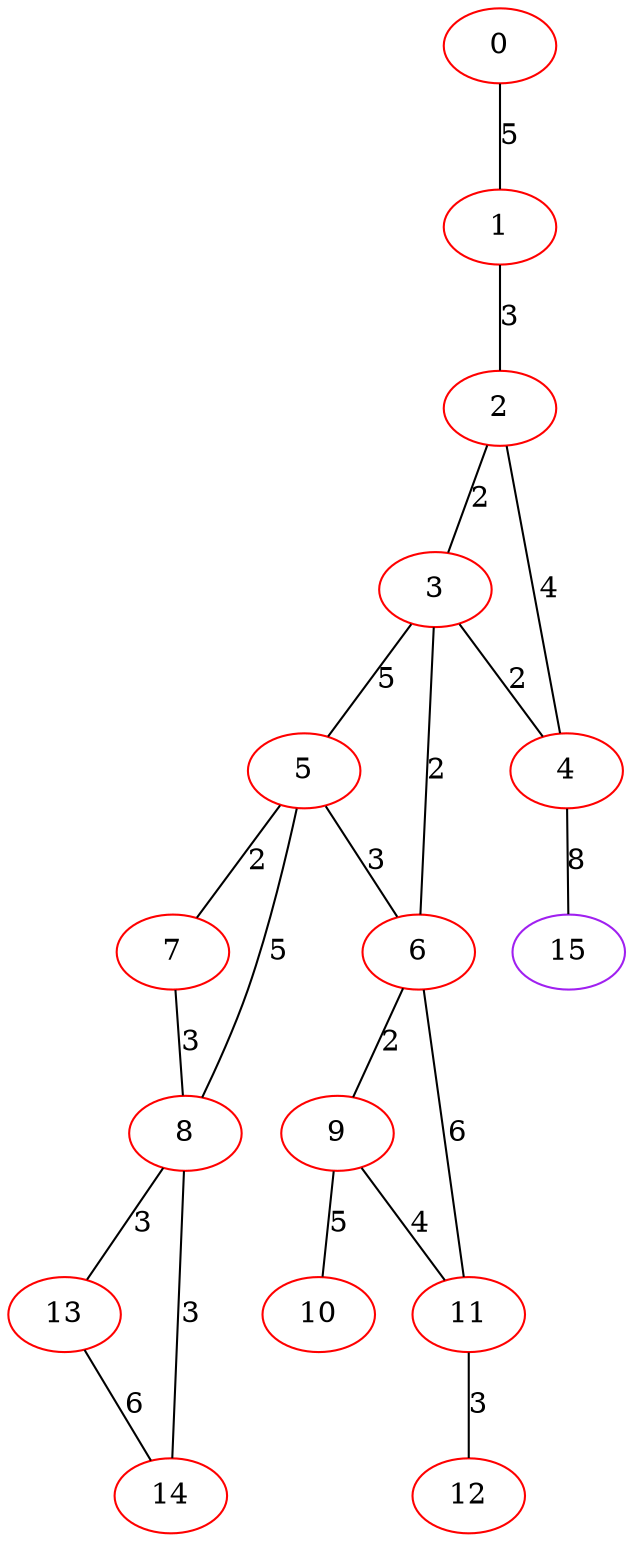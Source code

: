 graph "" {
0 [color=red, weight=1];
1 [color=red, weight=1];
2 [color=red, weight=1];
3 [color=red, weight=1];
4 [color=red, weight=1];
5 [color=red, weight=1];
6 [color=red, weight=1];
7 [color=red, weight=1];
8 [color=red, weight=1];
9 [color=red, weight=1];
10 [color=red, weight=1];
11 [color=red, weight=1];
12 [color=red, weight=1];
13 [color=red, weight=1];
14 [color=red, weight=1];
15 [color=purple, weight=4];
0 -- 1  [key=0, label=5];
1 -- 2  [key=0, label=3];
2 -- 3  [key=0, label=2];
2 -- 4  [key=0, label=4];
3 -- 4  [key=0, label=2];
3 -- 5  [key=0, label=5];
3 -- 6  [key=0, label=2];
4 -- 15  [key=0, label=8];
5 -- 8  [key=0, label=5];
5 -- 6  [key=0, label=3];
5 -- 7  [key=0, label=2];
6 -- 11  [key=0, label=6];
6 -- 9  [key=0, label=2];
7 -- 8  [key=0, label=3];
8 -- 13  [key=0, label=3];
8 -- 14  [key=0, label=3];
9 -- 10  [key=0, label=5];
9 -- 11  [key=0, label=4];
11 -- 12  [key=0, label=3];
13 -- 14  [key=0, label=6];
}
